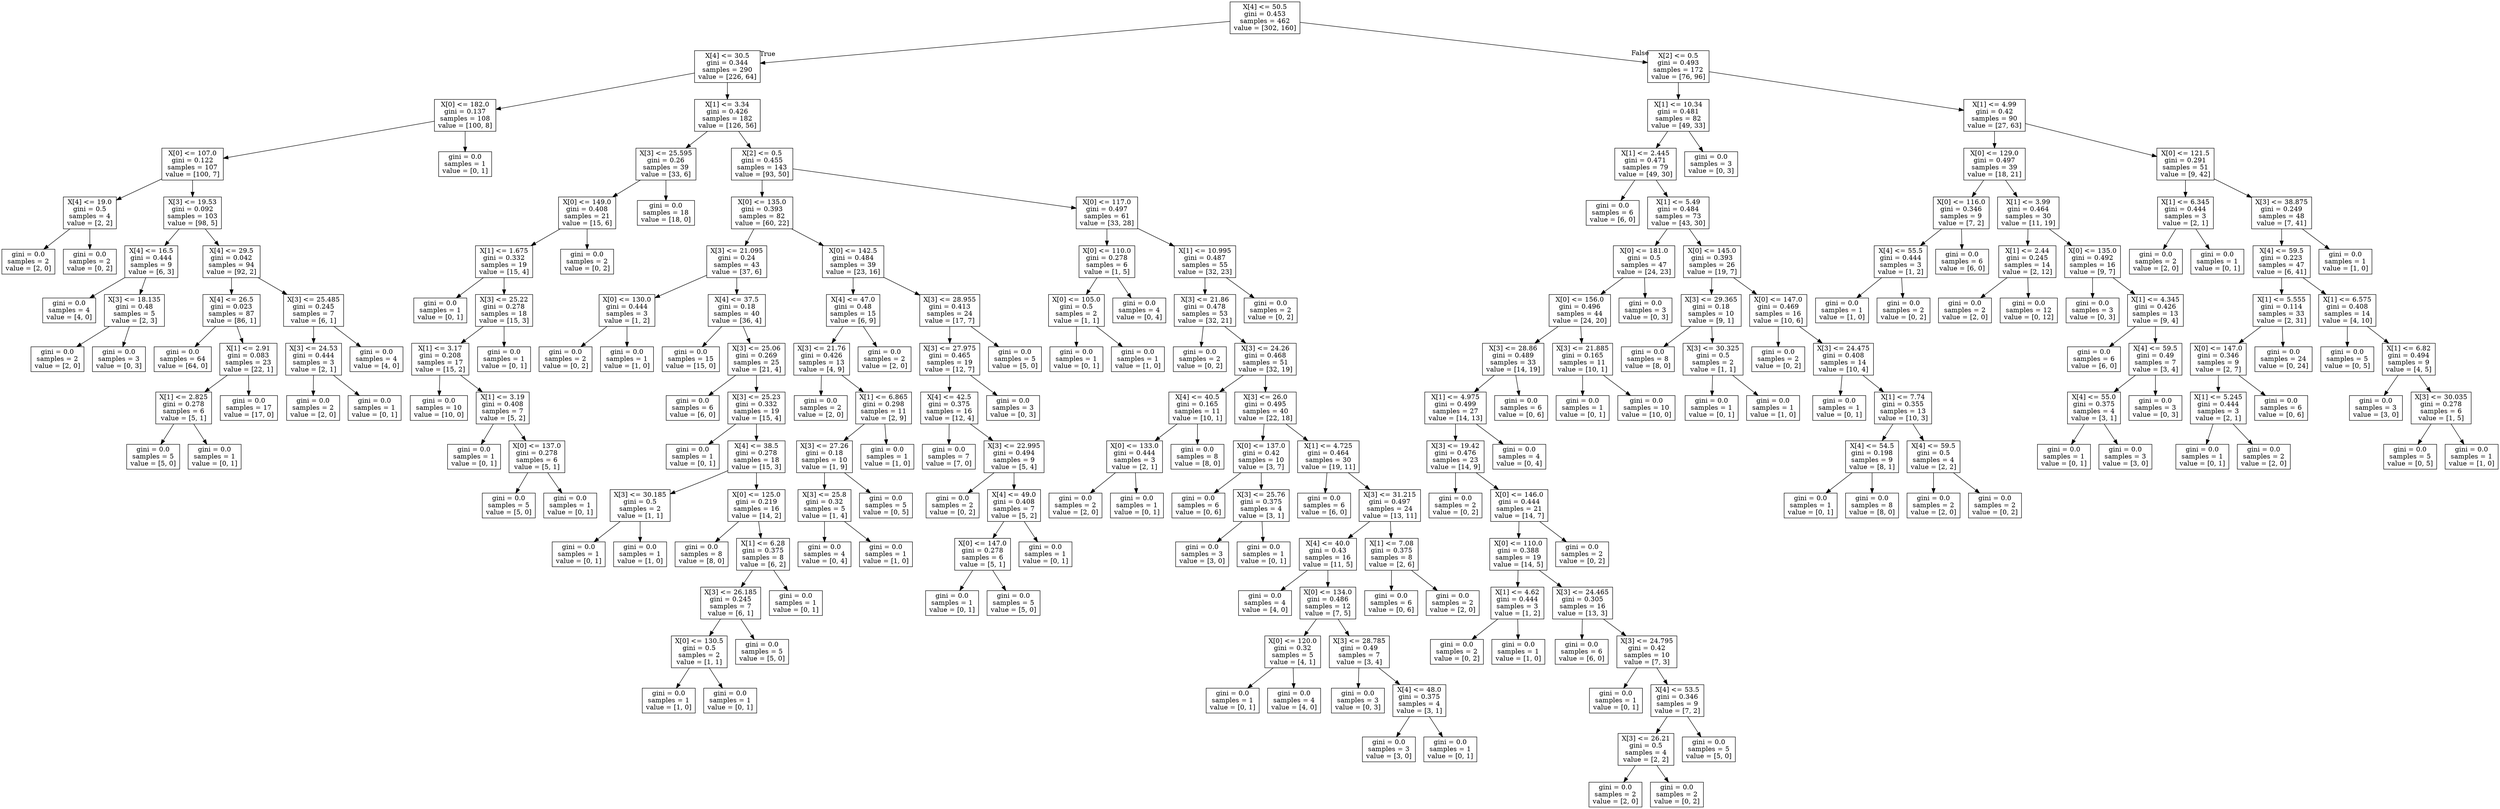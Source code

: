digraph Tree {
node [shape=box] ;
0 [label="X[4] <= 50.5\ngini = 0.453\nsamples = 462\nvalue = [302, 160]"] ;
1 [label="X[4] <= 30.5\ngini = 0.344\nsamples = 290\nvalue = [226, 64]"] ;
0 -> 1 [labeldistance=2.5, labelangle=45, headlabel="True"] ;
2 [label="X[0] <= 182.0\ngini = 0.137\nsamples = 108\nvalue = [100, 8]"] ;
1 -> 2 ;
3 [label="X[0] <= 107.0\ngini = 0.122\nsamples = 107\nvalue = [100, 7]"] ;
2 -> 3 ;
4 [label="X[4] <= 19.0\ngini = 0.5\nsamples = 4\nvalue = [2, 2]"] ;
3 -> 4 ;
5 [label="gini = 0.0\nsamples = 2\nvalue = [2, 0]"] ;
4 -> 5 ;
6 [label="gini = 0.0\nsamples = 2\nvalue = [0, 2]"] ;
4 -> 6 ;
7 [label="X[3] <= 19.53\ngini = 0.092\nsamples = 103\nvalue = [98, 5]"] ;
3 -> 7 ;
8 [label="X[4] <= 16.5\ngini = 0.444\nsamples = 9\nvalue = [6, 3]"] ;
7 -> 8 ;
9 [label="gini = 0.0\nsamples = 4\nvalue = [4, 0]"] ;
8 -> 9 ;
10 [label="X[3] <= 18.135\ngini = 0.48\nsamples = 5\nvalue = [2, 3]"] ;
8 -> 10 ;
11 [label="gini = 0.0\nsamples = 2\nvalue = [2, 0]"] ;
10 -> 11 ;
12 [label="gini = 0.0\nsamples = 3\nvalue = [0, 3]"] ;
10 -> 12 ;
13 [label="X[4] <= 29.5\ngini = 0.042\nsamples = 94\nvalue = [92, 2]"] ;
7 -> 13 ;
14 [label="X[4] <= 26.5\ngini = 0.023\nsamples = 87\nvalue = [86, 1]"] ;
13 -> 14 ;
15 [label="gini = 0.0\nsamples = 64\nvalue = [64, 0]"] ;
14 -> 15 ;
16 [label="X[1] <= 2.91\ngini = 0.083\nsamples = 23\nvalue = [22, 1]"] ;
14 -> 16 ;
17 [label="X[1] <= 2.825\ngini = 0.278\nsamples = 6\nvalue = [5, 1]"] ;
16 -> 17 ;
18 [label="gini = 0.0\nsamples = 5\nvalue = [5, 0]"] ;
17 -> 18 ;
19 [label="gini = 0.0\nsamples = 1\nvalue = [0, 1]"] ;
17 -> 19 ;
20 [label="gini = 0.0\nsamples = 17\nvalue = [17, 0]"] ;
16 -> 20 ;
21 [label="X[3] <= 25.485\ngini = 0.245\nsamples = 7\nvalue = [6, 1]"] ;
13 -> 21 ;
22 [label="X[3] <= 24.53\ngini = 0.444\nsamples = 3\nvalue = [2, 1]"] ;
21 -> 22 ;
23 [label="gini = 0.0\nsamples = 2\nvalue = [2, 0]"] ;
22 -> 23 ;
24 [label="gini = 0.0\nsamples = 1\nvalue = [0, 1]"] ;
22 -> 24 ;
25 [label="gini = 0.0\nsamples = 4\nvalue = [4, 0]"] ;
21 -> 25 ;
26 [label="gini = 0.0\nsamples = 1\nvalue = [0, 1]"] ;
2 -> 26 ;
27 [label="X[1] <= 3.34\ngini = 0.426\nsamples = 182\nvalue = [126, 56]"] ;
1 -> 27 ;
28 [label="X[3] <= 25.595\ngini = 0.26\nsamples = 39\nvalue = [33, 6]"] ;
27 -> 28 ;
29 [label="X[0] <= 149.0\ngini = 0.408\nsamples = 21\nvalue = [15, 6]"] ;
28 -> 29 ;
30 [label="X[1] <= 1.675\ngini = 0.332\nsamples = 19\nvalue = [15, 4]"] ;
29 -> 30 ;
31 [label="gini = 0.0\nsamples = 1\nvalue = [0, 1]"] ;
30 -> 31 ;
32 [label="X[3] <= 25.22\ngini = 0.278\nsamples = 18\nvalue = [15, 3]"] ;
30 -> 32 ;
33 [label="X[1] <= 3.17\ngini = 0.208\nsamples = 17\nvalue = [15, 2]"] ;
32 -> 33 ;
34 [label="gini = 0.0\nsamples = 10\nvalue = [10, 0]"] ;
33 -> 34 ;
35 [label="X[1] <= 3.19\ngini = 0.408\nsamples = 7\nvalue = [5, 2]"] ;
33 -> 35 ;
36 [label="gini = 0.0\nsamples = 1\nvalue = [0, 1]"] ;
35 -> 36 ;
37 [label="X[0] <= 137.0\ngini = 0.278\nsamples = 6\nvalue = [5, 1]"] ;
35 -> 37 ;
38 [label="gini = 0.0\nsamples = 5\nvalue = [5, 0]"] ;
37 -> 38 ;
39 [label="gini = 0.0\nsamples = 1\nvalue = [0, 1]"] ;
37 -> 39 ;
40 [label="gini = 0.0\nsamples = 1\nvalue = [0, 1]"] ;
32 -> 40 ;
41 [label="gini = 0.0\nsamples = 2\nvalue = [0, 2]"] ;
29 -> 41 ;
42 [label="gini = 0.0\nsamples = 18\nvalue = [18, 0]"] ;
28 -> 42 ;
43 [label="X[2] <= 0.5\ngini = 0.455\nsamples = 143\nvalue = [93, 50]"] ;
27 -> 43 ;
44 [label="X[0] <= 135.0\ngini = 0.393\nsamples = 82\nvalue = [60, 22]"] ;
43 -> 44 ;
45 [label="X[3] <= 21.095\ngini = 0.24\nsamples = 43\nvalue = [37, 6]"] ;
44 -> 45 ;
46 [label="X[0] <= 130.0\ngini = 0.444\nsamples = 3\nvalue = [1, 2]"] ;
45 -> 46 ;
47 [label="gini = 0.0\nsamples = 2\nvalue = [0, 2]"] ;
46 -> 47 ;
48 [label="gini = 0.0\nsamples = 1\nvalue = [1, 0]"] ;
46 -> 48 ;
49 [label="X[4] <= 37.5\ngini = 0.18\nsamples = 40\nvalue = [36, 4]"] ;
45 -> 49 ;
50 [label="gini = 0.0\nsamples = 15\nvalue = [15, 0]"] ;
49 -> 50 ;
51 [label="X[3] <= 25.06\ngini = 0.269\nsamples = 25\nvalue = [21, 4]"] ;
49 -> 51 ;
52 [label="gini = 0.0\nsamples = 6\nvalue = [6, 0]"] ;
51 -> 52 ;
53 [label="X[3] <= 25.23\ngini = 0.332\nsamples = 19\nvalue = [15, 4]"] ;
51 -> 53 ;
54 [label="gini = 0.0\nsamples = 1\nvalue = [0, 1]"] ;
53 -> 54 ;
55 [label="X[4] <= 38.5\ngini = 0.278\nsamples = 18\nvalue = [15, 3]"] ;
53 -> 55 ;
56 [label="X[3] <= 30.185\ngini = 0.5\nsamples = 2\nvalue = [1, 1]"] ;
55 -> 56 ;
57 [label="gini = 0.0\nsamples = 1\nvalue = [0, 1]"] ;
56 -> 57 ;
58 [label="gini = 0.0\nsamples = 1\nvalue = [1, 0]"] ;
56 -> 58 ;
59 [label="X[0] <= 125.0\ngini = 0.219\nsamples = 16\nvalue = [14, 2]"] ;
55 -> 59 ;
60 [label="gini = 0.0\nsamples = 8\nvalue = [8, 0]"] ;
59 -> 60 ;
61 [label="X[1] <= 6.28\ngini = 0.375\nsamples = 8\nvalue = [6, 2]"] ;
59 -> 61 ;
62 [label="X[3] <= 26.185\ngini = 0.245\nsamples = 7\nvalue = [6, 1]"] ;
61 -> 62 ;
63 [label="X[0] <= 130.5\ngini = 0.5\nsamples = 2\nvalue = [1, 1]"] ;
62 -> 63 ;
64 [label="gini = 0.0\nsamples = 1\nvalue = [1, 0]"] ;
63 -> 64 ;
65 [label="gini = 0.0\nsamples = 1\nvalue = [0, 1]"] ;
63 -> 65 ;
66 [label="gini = 0.0\nsamples = 5\nvalue = [5, 0]"] ;
62 -> 66 ;
67 [label="gini = 0.0\nsamples = 1\nvalue = [0, 1]"] ;
61 -> 67 ;
68 [label="X[0] <= 142.5\ngini = 0.484\nsamples = 39\nvalue = [23, 16]"] ;
44 -> 68 ;
69 [label="X[4] <= 47.0\ngini = 0.48\nsamples = 15\nvalue = [6, 9]"] ;
68 -> 69 ;
70 [label="X[3] <= 21.76\ngini = 0.426\nsamples = 13\nvalue = [4, 9]"] ;
69 -> 70 ;
71 [label="gini = 0.0\nsamples = 2\nvalue = [2, 0]"] ;
70 -> 71 ;
72 [label="X[1] <= 6.865\ngini = 0.298\nsamples = 11\nvalue = [2, 9]"] ;
70 -> 72 ;
73 [label="X[3] <= 27.26\ngini = 0.18\nsamples = 10\nvalue = [1, 9]"] ;
72 -> 73 ;
74 [label="X[3] <= 25.8\ngini = 0.32\nsamples = 5\nvalue = [1, 4]"] ;
73 -> 74 ;
75 [label="gini = 0.0\nsamples = 4\nvalue = [0, 4]"] ;
74 -> 75 ;
76 [label="gini = 0.0\nsamples = 1\nvalue = [1, 0]"] ;
74 -> 76 ;
77 [label="gini = 0.0\nsamples = 5\nvalue = [0, 5]"] ;
73 -> 77 ;
78 [label="gini = 0.0\nsamples = 1\nvalue = [1, 0]"] ;
72 -> 78 ;
79 [label="gini = 0.0\nsamples = 2\nvalue = [2, 0]"] ;
69 -> 79 ;
80 [label="X[3] <= 28.955\ngini = 0.413\nsamples = 24\nvalue = [17, 7]"] ;
68 -> 80 ;
81 [label="X[3] <= 27.975\ngini = 0.465\nsamples = 19\nvalue = [12, 7]"] ;
80 -> 81 ;
82 [label="X[4] <= 42.5\ngini = 0.375\nsamples = 16\nvalue = [12, 4]"] ;
81 -> 82 ;
83 [label="gini = 0.0\nsamples = 7\nvalue = [7, 0]"] ;
82 -> 83 ;
84 [label="X[3] <= 22.995\ngini = 0.494\nsamples = 9\nvalue = [5, 4]"] ;
82 -> 84 ;
85 [label="gini = 0.0\nsamples = 2\nvalue = [0, 2]"] ;
84 -> 85 ;
86 [label="X[4] <= 49.0\ngini = 0.408\nsamples = 7\nvalue = [5, 2]"] ;
84 -> 86 ;
87 [label="X[0] <= 147.0\ngini = 0.278\nsamples = 6\nvalue = [5, 1]"] ;
86 -> 87 ;
88 [label="gini = 0.0\nsamples = 1\nvalue = [0, 1]"] ;
87 -> 88 ;
89 [label="gini = 0.0\nsamples = 5\nvalue = [5, 0]"] ;
87 -> 89 ;
90 [label="gini = 0.0\nsamples = 1\nvalue = [0, 1]"] ;
86 -> 90 ;
91 [label="gini = 0.0\nsamples = 3\nvalue = [0, 3]"] ;
81 -> 91 ;
92 [label="gini = 0.0\nsamples = 5\nvalue = [5, 0]"] ;
80 -> 92 ;
93 [label="X[0] <= 117.0\ngini = 0.497\nsamples = 61\nvalue = [33, 28]"] ;
43 -> 93 ;
94 [label="X[0] <= 110.0\ngini = 0.278\nsamples = 6\nvalue = [1, 5]"] ;
93 -> 94 ;
95 [label="X[0] <= 105.0\ngini = 0.5\nsamples = 2\nvalue = [1, 1]"] ;
94 -> 95 ;
96 [label="gini = 0.0\nsamples = 1\nvalue = [0, 1]"] ;
95 -> 96 ;
97 [label="gini = 0.0\nsamples = 1\nvalue = [1, 0]"] ;
95 -> 97 ;
98 [label="gini = 0.0\nsamples = 4\nvalue = [0, 4]"] ;
94 -> 98 ;
99 [label="X[1] <= 10.995\ngini = 0.487\nsamples = 55\nvalue = [32, 23]"] ;
93 -> 99 ;
100 [label="X[3] <= 21.86\ngini = 0.478\nsamples = 53\nvalue = [32, 21]"] ;
99 -> 100 ;
101 [label="gini = 0.0\nsamples = 2\nvalue = [0, 2]"] ;
100 -> 101 ;
102 [label="X[3] <= 24.26\ngini = 0.468\nsamples = 51\nvalue = [32, 19]"] ;
100 -> 102 ;
103 [label="X[4] <= 40.5\ngini = 0.165\nsamples = 11\nvalue = [10, 1]"] ;
102 -> 103 ;
104 [label="X[0] <= 133.0\ngini = 0.444\nsamples = 3\nvalue = [2, 1]"] ;
103 -> 104 ;
105 [label="gini = 0.0\nsamples = 2\nvalue = [2, 0]"] ;
104 -> 105 ;
106 [label="gini = 0.0\nsamples = 1\nvalue = [0, 1]"] ;
104 -> 106 ;
107 [label="gini = 0.0\nsamples = 8\nvalue = [8, 0]"] ;
103 -> 107 ;
108 [label="X[3] <= 26.0\ngini = 0.495\nsamples = 40\nvalue = [22, 18]"] ;
102 -> 108 ;
109 [label="X[0] <= 137.0\ngini = 0.42\nsamples = 10\nvalue = [3, 7]"] ;
108 -> 109 ;
110 [label="gini = 0.0\nsamples = 6\nvalue = [0, 6]"] ;
109 -> 110 ;
111 [label="X[3] <= 25.76\ngini = 0.375\nsamples = 4\nvalue = [3, 1]"] ;
109 -> 111 ;
112 [label="gini = 0.0\nsamples = 3\nvalue = [3, 0]"] ;
111 -> 112 ;
113 [label="gini = 0.0\nsamples = 1\nvalue = [0, 1]"] ;
111 -> 113 ;
114 [label="X[1] <= 4.725\ngini = 0.464\nsamples = 30\nvalue = [19, 11]"] ;
108 -> 114 ;
115 [label="gini = 0.0\nsamples = 6\nvalue = [6, 0]"] ;
114 -> 115 ;
116 [label="X[3] <= 31.215\ngini = 0.497\nsamples = 24\nvalue = [13, 11]"] ;
114 -> 116 ;
117 [label="X[4] <= 40.0\ngini = 0.43\nsamples = 16\nvalue = [11, 5]"] ;
116 -> 117 ;
118 [label="gini = 0.0\nsamples = 4\nvalue = [4, 0]"] ;
117 -> 118 ;
119 [label="X[0] <= 134.0\ngini = 0.486\nsamples = 12\nvalue = [7, 5]"] ;
117 -> 119 ;
120 [label="X[0] <= 120.0\ngini = 0.32\nsamples = 5\nvalue = [4, 1]"] ;
119 -> 120 ;
121 [label="gini = 0.0\nsamples = 1\nvalue = [0, 1]"] ;
120 -> 121 ;
122 [label="gini = 0.0\nsamples = 4\nvalue = [4, 0]"] ;
120 -> 122 ;
123 [label="X[3] <= 28.785\ngini = 0.49\nsamples = 7\nvalue = [3, 4]"] ;
119 -> 123 ;
124 [label="gini = 0.0\nsamples = 3\nvalue = [0, 3]"] ;
123 -> 124 ;
125 [label="X[4] <= 48.0\ngini = 0.375\nsamples = 4\nvalue = [3, 1]"] ;
123 -> 125 ;
126 [label="gini = 0.0\nsamples = 3\nvalue = [3, 0]"] ;
125 -> 126 ;
127 [label="gini = 0.0\nsamples = 1\nvalue = [0, 1]"] ;
125 -> 127 ;
128 [label="X[1] <= 7.08\ngini = 0.375\nsamples = 8\nvalue = [2, 6]"] ;
116 -> 128 ;
129 [label="gini = 0.0\nsamples = 6\nvalue = [0, 6]"] ;
128 -> 129 ;
130 [label="gini = 0.0\nsamples = 2\nvalue = [2, 0]"] ;
128 -> 130 ;
131 [label="gini = 0.0\nsamples = 2\nvalue = [0, 2]"] ;
99 -> 131 ;
132 [label="X[2] <= 0.5\ngini = 0.493\nsamples = 172\nvalue = [76, 96]"] ;
0 -> 132 [labeldistance=2.5, labelangle=-45, headlabel="False"] ;
133 [label="X[1] <= 10.34\ngini = 0.481\nsamples = 82\nvalue = [49, 33]"] ;
132 -> 133 ;
134 [label="X[1] <= 2.445\ngini = 0.471\nsamples = 79\nvalue = [49, 30]"] ;
133 -> 134 ;
135 [label="gini = 0.0\nsamples = 6\nvalue = [6, 0]"] ;
134 -> 135 ;
136 [label="X[1] <= 5.49\ngini = 0.484\nsamples = 73\nvalue = [43, 30]"] ;
134 -> 136 ;
137 [label="X[0] <= 181.0\ngini = 0.5\nsamples = 47\nvalue = [24, 23]"] ;
136 -> 137 ;
138 [label="X[0] <= 156.0\ngini = 0.496\nsamples = 44\nvalue = [24, 20]"] ;
137 -> 138 ;
139 [label="X[3] <= 28.86\ngini = 0.489\nsamples = 33\nvalue = [14, 19]"] ;
138 -> 139 ;
140 [label="X[1] <= 4.975\ngini = 0.499\nsamples = 27\nvalue = [14, 13]"] ;
139 -> 140 ;
141 [label="X[3] <= 19.42\ngini = 0.476\nsamples = 23\nvalue = [14, 9]"] ;
140 -> 141 ;
142 [label="gini = 0.0\nsamples = 2\nvalue = [0, 2]"] ;
141 -> 142 ;
143 [label="X[0] <= 146.0\ngini = 0.444\nsamples = 21\nvalue = [14, 7]"] ;
141 -> 143 ;
144 [label="X[0] <= 110.0\ngini = 0.388\nsamples = 19\nvalue = [14, 5]"] ;
143 -> 144 ;
145 [label="X[1] <= 4.62\ngini = 0.444\nsamples = 3\nvalue = [1, 2]"] ;
144 -> 145 ;
146 [label="gini = 0.0\nsamples = 2\nvalue = [0, 2]"] ;
145 -> 146 ;
147 [label="gini = 0.0\nsamples = 1\nvalue = [1, 0]"] ;
145 -> 147 ;
148 [label="X[3] <= 24.465\ngini = 0.305\nsamples = 16\nvalue = [13, 3]"] ;
144 -> 148 ;
149 [label="gini = 0.0\nsamples = 6\nvalue = [6, 0]"] ;
148 -> 149 ;
150 [label="X[3] <= 24.795\ngini = 0.42\nsamples = 10\nvalue = [7, 3]"] ;
148 -> 150 ;
151 [label="gini = 0.0\nsamples = 1\nvalue = [0, 1]"] ;
150 -> 151 ;
152 [label="X[4] <= 53.5\ngini = 0.346\nsamples = 9\nvalue = [7, 2]"] ;
150 -> 152 ;
153 [label="X[3] <= 26.21\ngini = 0.5\nsamples = 4\nvalue = [2, 2]"] ;
152 -> 153 ;
154 [label="gini = 0.0\nsamples = 2\nvalue = [2, 0]"] ;
153 -> 154 ;
155 [label="gini = 0.0\nsamples = 2\nvalue = [0, 2]"] ;
153 -> 155 ;
156 [label="gini = 0.0\nsamples = 5\nvalue = [5, 0]"] ;
152 -> 156 ;
157 [label="gini = 0.0\nsamples = 2\nvalue = [0, 2]"] ;
143 -> 157 ;
158 [label="gini = 0.0\nsamples = 4\nvalue = [0, 4]"] ;
140 -> 158 ;
159 [label="gini = 0.0\nsamples = 6\nvalue = [0, 6]"] ;
139 -> 159 ;
160 [label="X[3] <= 21.885\ngini = 0.165\nsamples = 11\nvalue = [10, 1]"] ;
138 -> 160 ;
161 [label="gini = 0.0\nsamples = 1\nvalue = [0, 1]"] ;
160 -> 161 ;
162 [label="gini = 0.0\nsamples = 10\nvalue = [10, 0]"] ;
160 -> 162 ;
163 [label="gini = 0.0\nsamples = 3\nvalue = [0, 3]"] ;
137 -> 163 ;
164 [label="X[0] <= 145.0\ngini = 0.393\nsamples = 26\nvalue = [19, 7]"] ;
136 -> 164 ;
165 [label="X[3] <= 29.365\ngini = 0.18\nsamples = 10\nvalue = [9, 1]"] ;
164 -> 165 ;
166 [label="gini = 0.0\nsamples = 8\nvalue = [8, 0]"] ;
165 -> 166 ;
167 [label="X[3] <= 30.325\ngini = 0.5\nsamples = 2\nvalue = [1, 1]"] ;
165 -> 167 ;
168 [label="gini = 0.0\nsamples = 1\nvalue = [0, 1]"] ;
167 -> 168 ;
169 [label="gini = 0.0\nsamples = 1\nvalue = [1, 0]"] ;
167 -> 169 ;
170 [label="X[0] <= 147.0\ngini = 0.469\nsamples = 16\nvalue = [10, 6]"] ;
164 -> 170 ;
171 [label="gini = 0.0\nsamples = 2\nvalue = [0, 2]"] ;
170 -> 171 ;
172 [label="X[3] <= 24.475\ngini = 0.408\nsamples = 14\nvalue = [10, 4]"] ;
170 -> 172 ;
173 [label="gini = 0.0\nsamples = 1\nvalue = [0, 1]"] ;
172 -> 173 ;
174 [label="X[1] <= 7.74\ngini = 0.355\nsamples = 13\nvalue = [10, 3]"] ;
172 -> 174 ;
175 [label="X[4] <= 54.5\ngini = 0.198\nsamples = 9\nvalue = [8, 1]"] ;
174 -> 175 ;
176 [label="gini = 0.0\nsamples = 1\nvalue = [0, 1]"] ;
175 -> 176 ;
177 [label="gini = 0.0\nsamples = 8\nvalue = [8, 0]"] ;
175 -> 177 ;
178 [label="X[4] <= 59.5\ngini = 0.5\nsamples = 4\nvalue = [2, 2]"] ;
174 -> 178 ;
179 [label="gini = 0.0\nsamples = 2\nvalue = [2, 0]"] ;
178 -> 179 ;
180 [label="gini = 0.0\nsamples = 2\nvalue = [0, 2]"] ;
178 -> 180 ;
181 [label="gini = 0.0\nsamples = 3\nvalue = [0, 3]"] ;
133 -> 181 ;
182 [label="X[1] <= 4.99\ngini = 0.42\nsamples = 90\nvalue = [27, 63]"] ;
132 -> 182 ;
183 [label="X[0] <= 129.0\ngini = 0.497\nsamples = 39\nvalue = [18, 21]"] ;
182 -> 183 ;
184 [label="X[0] <= 116.0\ngini = 0.346\nsamples = 9\nvalue = [7, 2]"] ;
183 -> 184 ;
185 [label="X[4] <= 55.5\ngini = 0.444\nsamples = 3\nvalue = [1, 2]"] ;
184 -> 185 ;
186 [label="gini = 0.0\nsamples = 1\nvalue = [1, 0]"] ;
185 -> 186 ;
187 [label="gini = 0.0\nsamples = 2\nvalue = [0, 2]"] ;
185 -> 187 ;
188 [label="gini = 0.0\nsamples = 6\nvalue = [6, 0]"] ;
184 -> 188 ;
189 [label="X[1] <= 3.99\ngini = 0.464\nsamples = 30\nvalue = [11, 19]"] ;
183 -> 189 ;
190 [label="X[1] <= 2.44\ngini = 0.245\nsamples = 14\nvalue = [2, 12]"] ;
189 -> 190 ;
191 [label="gini = 0.0\nsamples = 2\nvalue = [2, 0]"] ;
190 -> 191 ;
192 [label="gini = 0.0\nsamples = 12\nvalue = [0, 12]"] ;
190 -> 192 ;
193 [label="X[0] <= 135.0\ngini = 0.492\nsamples = 16\nvalue = [9, 7]"] ;
189 -> 193 ;
194 [label="gini = 0.0\nsamples = 3\nvalue = [0, 3]"] ;
193 -> 194 ;
195 [label="X[1] <= 4.345\ngini = 0.426\nsamples = 13\nvalue = [9, 4]"] ;
193 -> 195 ;
196 [label="gini = 0.0\nsamples = 6\nvalue = [6, 0]"] ;
195 -> 196 ;
197 [label="X[4] <= 59.5\ngini = 0.49\nsamples = 7\nvalue = [3, 4]"] ;
195 -> 197 ;
198 [label="X[4] <= 55.0\ngini = 0.375\nsamples = 4\nvalue = [3, 1]"] ;
197 -> 198 ;
199 [label="gini = 0.0\nsamples = 1\nvalue = [0, 1]"] ;
198 -> 199 ;
200 [label="gini = 0.0\nsamples = 3\nvalue = [3, 0]"] ;
198 -> 200 ;
201 [label="gini = 0.0\nsamples = 3\nvalue = [0, 3]"] ;
197 -> 201 ;
202 [label="X[0] <= 121.5\ngini = 0.291\nsamples = 51\nvalue = [9, 42]"] ;
182 -> 202 ;
203 [label="X[1] <= 6.345\ngini = 0.444\nsamples = 3\nvalue = [2, 1]"] ;
202 -> 203 ;
204 [label="gini = 0.0\nsamples = 2\nvalue = [2, 0]"] ;
203 -> 204 ;
205 [label="gini = 0.0\nsamples = 1\nvalue = [0, 1]"] ;
203 -> 205 ;
206 [label="X[3] <= 38.875\ngini = 0.249\nsamples = 48\nvalue = [7, 41]"] ;
202 -> 206 ;
207 [label="X[4] <= 59.5\ngini = 0.223\nsamples = 47\nvalue = [6, 41]"] ;
206 -> 207 ;
208 [label="X[1] <= 5.555\ngini = 0.114\nsamples = 33\nvalue = [2, 31]"] ;
207 -> 208 ;
209 [label="X[0] <= 147.0\ngini = 0.346\nsamples = 9\nvalue = [2, 7]"] ;
208 -> 209 ;
210 [label="X[1] <= 5.245\ngini = 0.444\nsamples = 3\nvalue = [2, 1]"] ;
209 -> 210 ;
211 [label="gini = 0.0\nsamples = 1\nvalue = [0, 1]"] ;
210 -> 211 ;
212 [label="gini = 0.0\nsamples = 2\nvalue = [2, 0]"] ;
210 -> 212 ;
213 [label="gini = 0.0\nsamples = 6\nvalue = [0, 6]"] ;
209 -> 213 ;
214 [label="gini = 0.0\nsamples = 24\nvalue = [0, 24]"] ;
208 -> 214 ;
215 [label="X[1] <= 6.575\ngini = 0.408\nsamples = 14\nvalue = [4, 10]"] ;
207 -> 215 ;
216 [label="gini = 0.0\nsamples = 5\nvalue = [0, 5]"] ;
215 -> 216 ;
217 [label="X[1] <= 6.82\ngini = 0.494\nsamples = 9\nvalue = [4, 5]"] ;
215 -> 217 ;
218 [label="gini = 0.0\nsamples = 3\nvalue = [3, 0]"] ;
217 -> 218 ;
219 [label="X[3] <= 30.035\ngini = 0.278\nsamples = 6\nvalue = [1, 5]"] ;
217 -> 219 ;
220 [label="gini = 0.0\nsamples = 5\nvalue = [0, 5]"] ;
219 -> 220 ;
221 [label="gini = 0.0\nsamples = 1\nvalue = [1, 0]"] ;
219 -> 221 ;
222 [label="gini = 0.0\nsamples = 1\nvalue = [1, 0]"] ;
206 -> 222 ;
}